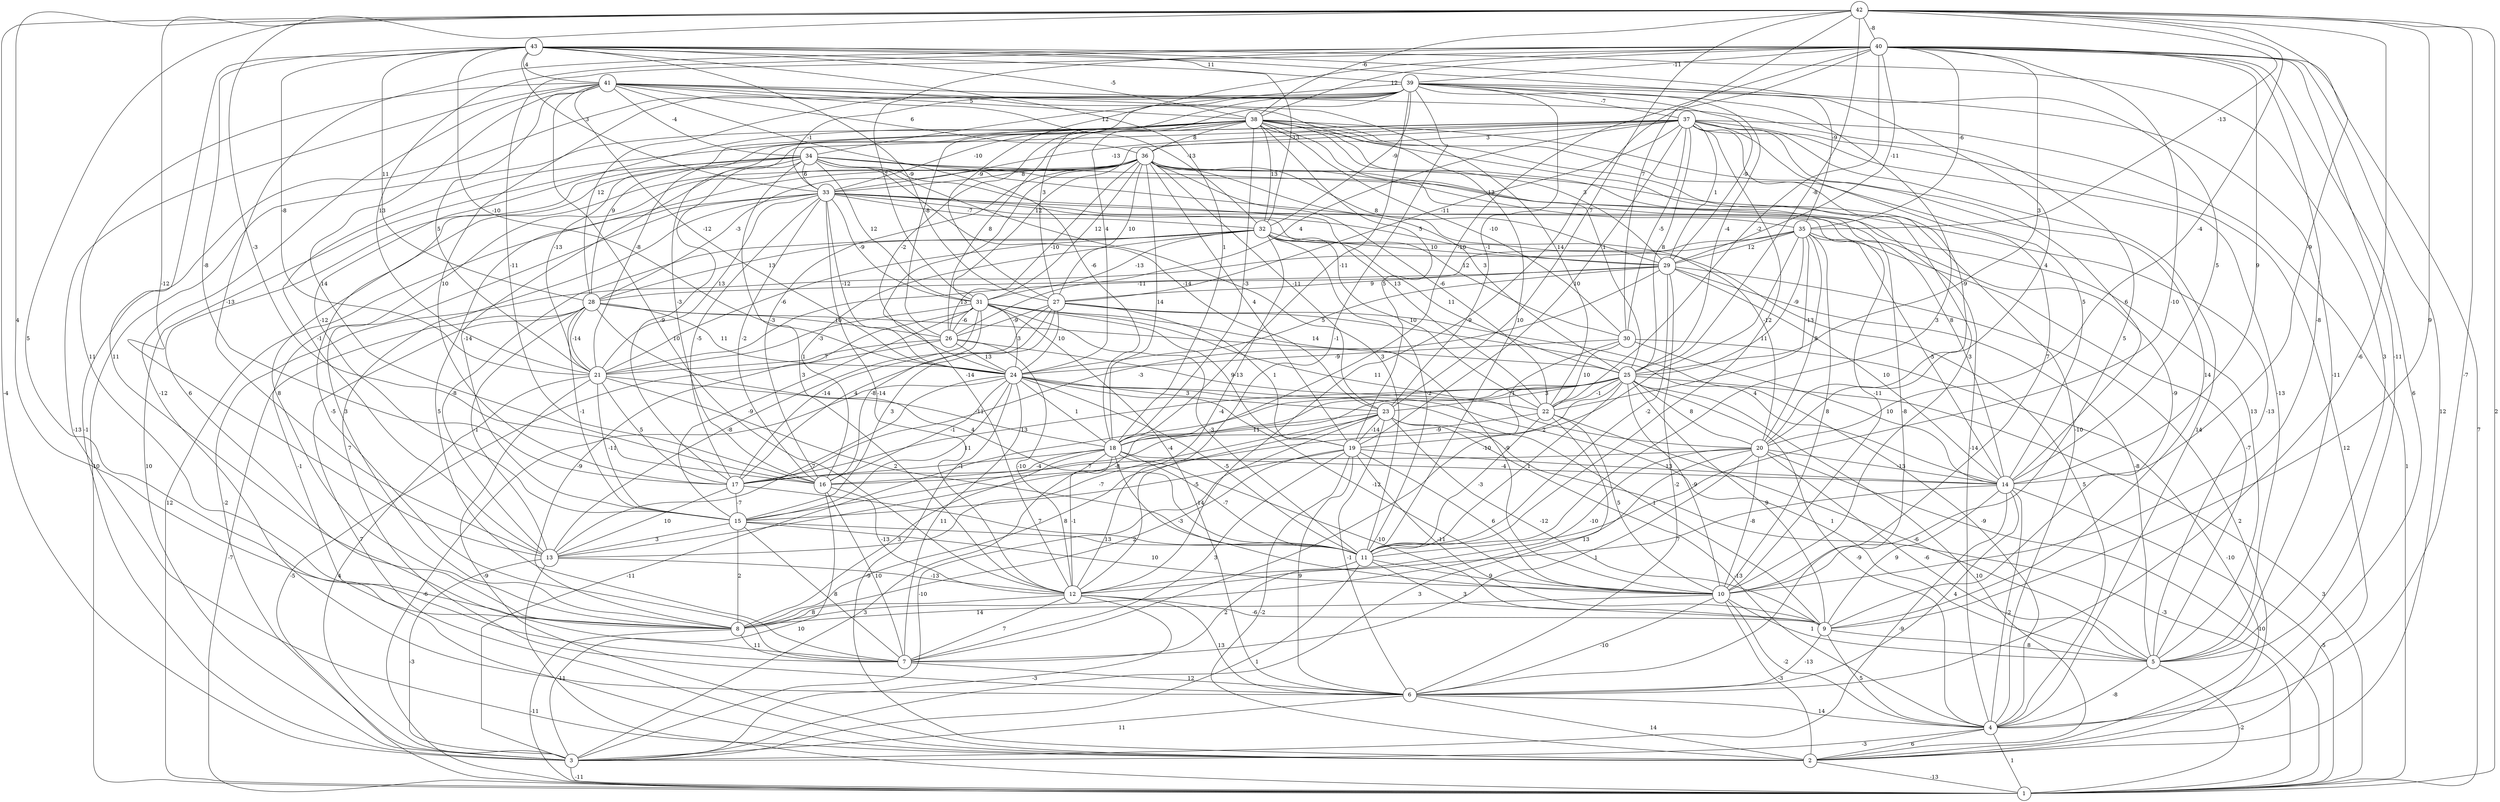 graph { 
	 fontname="Helvetica,Arial,sans-serif" 
	 node [shape = circle]; 
	 43 -- 5 [label = "3"];
	 43 -- 7 [label = "11"];
	 43 -- 14 [label = "5"];
	 43 -- 17 [label = "-8"];
	 43 -- 18 [label = "1"];
	 43 -- 21 [label = "-8"];
	 43 -- 24 [label = "-10"];
	 43 -- 27 [label = "-9"];
	 43 -- 28 [label = "11"];
	 43 -- 32 [label = "-13"];
	 43 -- 33 [label = "3"];
	 43 -- 35 [label = "-9"];
	 43 -- 38 [label = "-5"];
	 43 -- 39 [label = "11"];
	 43 -- 41 [label = "4"];
	 42 -- 1 [label = "2"];
	 42 -- 3 [label = "-4"];
	 42 -- 4 [label = "-7"];
	 42 -- 6 [label = "-6"];
	 42 -- 7 [label = "5"];
	 42 -- 8 [label = "4"];
	 42 -- 9 [label = "9"];
	 42 -- 13 [label = "-12"];
	 42 -- 14 [label = "-9"];
	 42 -- 16 [label = "-3"];
	 42 -- 20 [label = "-4"];
	 42 -- 23 [label = "7"];
	 42 -- 25 [label = "-8"];
	 42 -- 30 [label = "7"];
	 42 -- 35 [label = "-13"];
	 42 -- 38 [label = "-6"];
	 42 -- 40 [label = "-8"];
	 41 -- 2 [label = "-13"];
	 41 -- 6 [label = "-12"];
	 41 -- 8 [label = "11"];
	 41 -- 10 [label = "5"];
	 41 -- 11 [label = "10"];
	 41 -- 12 [label = "10"];
	 41 -- 16 [label = "14"];
	 41 -- 18 [label = "-6"];
	 41 -- 21 [label = "5"];
	 41 -- 22 [label = "14"];
	 41 -- 24 [label = "-12"];
	 41 -- 32 [label = "-13"];
	 41 -- 34 [label = "-4"];
	 41 -- 36 [label = "6"];
	 41 -- 38 [label = "5"];
	 40 -- 1 [label = "7"];
	 40 -- 2 [label = "12"];
	 40 -- 4 [label = "6"];
	 40 -- 5 [label = "-11"];
	 40 -- 10 [label = "-8"];
	 40 -- 11 [label = "-10"];
	 40 -- 12 [label = "-9"];
	 40 -- 13 [label = "-13"];
	 40 -- 14 [label = "9"];
	 40 -- 16 [label = "-11"];
	 40 -- 18 [label = "-10"];
	 40 -- 21 [label = "13"];
	 40 -- 22 [label = "-2"];
	 40 -- 25 [label = "3"];
	 40 -- 27 [label = "-9"];
	 40 -- 29 [label = "-11"];
	 40 -- 31 [label = "7"];
	 40 -- 35 [label = "-6"];
	 40 -- 38 [label = "12"];
	 40 -- 39 [label = "-11"];
	 39 -- 3 [label = "-1"];
	 39 -- 5 [label = "-11"];
	 39 -- 11 [label = "3"];
	 39 -- 12 [label = "-1"];
	 39 -- 17 [label = "10"];
	 39 -- 18 [label = "-11"];
	 39 -- 20 [label = "4"];
	 39 -- 23 [label = "-1"];
	 39 -- 24 [label = "4"];
	 39 -- 25 [label = "-4"];
	 39 -- 26 [label = "-8"];
	 39 -- 27 [label = "3"];
	 39 -- 28 [label = "12"];
	 39 -- 29 [label = "-9"];
	 39 -- 32 [label = "-9"];
	 39 -- 33 [label = "-1"];
	 39 -- 34 [label = "12"];
	 39 -- 37 [label = "-7"];
	 38 -- 1 [label = "10"];
	 38 -- 4 [label = "-10"];
	 38 -- 6 [label = "-8"];
	 38 -- 9 [label = "14"];
	 38 -- 10 [label = "-3"];
	 38 -- 14 [label = "5"];
	 38 -- 15 [label = "-12"];
	 38 -- 18 [label = "-3"];
	 38 -- 19 [label = "5"];
	 38 -- 21 [label = "-13"];
	 38 -- 24 [label = "-2"];
	 38 -- 25 [label = "1"];
	 38 -- 26 [label = "8"];
	 38 -- 28 [label = "9"];
	 38 -- 29 [label = "3"];
	 38 -- 30 [label = "-10"];
	 38 -- 32 [label = "13"];
	 38 -- 33 [label = "-10"];
	 38 -- 36 [label = "8"];
	 37 -- 1 [label = "1"];
	 37 -- 2 [label = "12"];
	 37 -- 4 [label = "14"];
	 37 -- 5 [label = "-13"];
	 37 -- 10 [label = "7"];
	 37 -- 11 [label = "11"];
	 37 -- 13 [label = "-1"];
	 37 -- 14 [label = "6"];
	 37 -- 16 [label = "-3"];
	 37 -- 19 [label = "10"];
	 37 -- 20 [label = "-9"];
	 37 -- 21 [label = "-8"];
	 37 -- 25 [label = "8"];
	 37 -- 26 [label = "4"];
	 37 -- 27 [label = "-11"];
	 37 -- 29 [label = "1"];
	 37 -- 30 [label = "-5"];
	 37 -- 31 [label = "12"];
	 37 -- 33 [label = "-13"];
	 37 -- 36 [label = "3"];
	 36 -- 2 [label = "-1"];
	 36 -- 4 [label = "-14"];
	 36 -- 5 [label = "-13"];
	 36 -- 7 [label = "5"];
	 36 -- 8 [label = "8"];
	 36 -- 12 [label = "-14"];
	 36 -- 16 [label = "-3"];
	 36 -- 18 [label = "14"];
	 36 -- 19 [label = "4"];
	 36 -- 22 [label = "-6"];
	 36 -- 23 [label = "-11"];
	 36 -- 25 [label = "3"];
	 36 -- 26 [label = "-10"];
	 36 -- 27 [label = "10"];
	 36 -- 28 [label = "-3"];
	 36 -- 29 [label = "8"];
	 36 -- 31 [label = "12"];
	 36 -- 33 [label = "8"];
	 36 -- 35 [label = "13"];
	 35 -- 3 [label = "-2"];
	 35 -- 5 [label = "-7"];
	 35 -- 7 [label = "-10"];
	 35 -- 10 [label = "8"];
	 35 -- 14 [label = "-5"];
	 35 -- 20 [label = "8"];
	 35 -- 21 [label = "13"];
	 35 -- 22 [label = "-13"];
	 35 -- 25 [label = "-9"];
	 35 -- 29 [label = "12"];
	 34 -- 3 [label = "10"];
	 34 -- 5 [label = "13"];
	 34 -- 7 [label = "-5"];
	 34 -- 8 [label = "6"];
	 34 -- 9 [label = "-9"];
	 34 -- 11 [label = "3"];
	 34 -- 12 [label = "3"];
	 34 -- 14 [label = "8"];
	 34 -- 15 [label = "-14"];
	 34 -- 17 [label = "-9"];
	 34 -- 22 [label = "13"];
	 34 -- 23 [label = "-14"];
	 34 -- 31 [label = "12"];
	 34 -- 33 [label = "6"];
	 33 -- 1 [label = "12"];
	 33 -- 6 [label = "7"];
	 33 -- 8 [label = "3"];
	 33 -- 10 [label = "-11"];
	 33 -- 12 [label = "-14"];
	 33 -- 16 [label = "-2"];
	 33 -- 17 [label = "-5"];
	 33 -- 20 [label = "-12"];
	 33 -- 21 [label = "13"];
	 33 -- 24 [label = "-12"];
	 33 -- 29 [label = "5"];
	 33 -- 30 [label = "12"];
	 33 -- 31 [label = "-9"];
	 33 -- 32 [label = "-7"];
	 32 -- 4 [label = "5"];
	 32 -- 11 [label = "-2"];
	 32 -- 12 [label = "-4"];
	 32 -- 13 [label = "-8"];
	 32 -- 16 [label = "1"];
	 32 -- 21 [label = "-6"];
	 32 -- 22 [label = "10"];
	 32 -- 25 [label = "11"];
	 32 -- 28 [label = "13"];
	 32 -- 29 [label = "10"];
	 32 -- 31 [label = "-13"];
	 31 -- 6 [label = "14"];
	 31 -- 8 [label = "-9"];
	 31 -- 10 [label = "-9"];
	 31 -- 11 [label = "-3"];
	 31 -- 15 [label = "-9"];
	 31 -- 16 [label = "-8"];
	 31 -- 17 [label = "-14"];
	 31 -- 19 [label = "9"];
	 31 -- 20 [label = "11"];
	 31 -- 21 [label = "-3"];
	 31 -- 24 [label = "3"];
	 31 -- 26 [label = "-6"];
	 30 -- 2 [label = "-10"];
	 30 -- 14 [label = "10"];
	 30 -- 19 [label = "1"];
	 30 -- 22 [label = "10"];
	 30 -- 24 [label = "-9"];
	 29 -- 2 [label = "2"];
	 29 -- 5 [label = "-8"];
	 29 -- 6 [label = "-2"];
	 29 -- 11 [label = "-2"];
	 29 -- 14 [label = "10"];
	 29 -- 17 [label = "-3"];
	 29 -- 24 [label = "5"];
	 29 -- 27 [label = "9"];
	 29 -- 28 [label = "-11"];
	 28 -- 1 [label = "-7"];
	 28 -- 2 [label = "7"];
	 28 -- 11 [label = "4"];
	 28 -- 13 [label = "-1"];
	 28 -- 15 [label = "-1"];
	 28 -- 21 [label = "-14"];
	 28 -- 24 [label = "11"];
	 28 -- 25 [label = "14"];
	 28 -- 26 [label = "10"];
	 27 -- 4 [label = "-9"];
	 27 -- 13 [label = "-8"];
	 27 -- 14 [label = "4"];
	 27 -- 15 [label = "3"];
	 27 -- 17 [label = "4"];
	 27 -- 19 [label = "1"];
	 27 -- 24 [label = "10"];
	 27 -- 26 [label = "-9"];
	 26 -- 1 [label = "-5"];
	 26 -- 12 [label = "-10"];
	 26 -- 21 [label = "7"];
	 26 -- 22 [label = "-13"];
	 26 -- 24 [label = "13"];
	 25 -- 1 [label = "3"];
	 25 -- 2 [label = "10"];
	 25 -- 3 [label = "-11"];
	 25 -- 4 [label = "-9"];
	 25 -- 9 [label = "9"];
	 25 -- 10 [label = "-9"];
	 25 -- 11 [label = "1"];
	 25 -- 13 [label = "-8"];
	 25 -- 15 [label = "-4"];
	 25 -- 16 [label = "2"];
	 25 -- 17 [label = "13"];
	 25 -- 20 [label = "8"];
	 25 -- 22 [label = "-1"];
	 25 -- 23 [label = "3"];
	 24 -- 1 [label = "-6"];
	 24 -- 2 [label = "-9"];
	 24 -- 5 [label = "1"];
	 24 -- 7 [label = "11"];
	 24 -- 9 [label = "1"];
	 24 -- 10 [label = "-12"];
	 24 -- 11 [label = "-5"];
	 24 -- 13 [label = "-7"];
	 24 -- 15 [label = "11"];
	 24 -- 16 [label = "-1"];
	 24 -- 18 [label = "1"];
	 24 -- 23 [label = "3"];
	 23 -- 1 [label = "-3"];
	 23 -- 3 [label = "-10"];
	 23 -- 4 [label = "-13"];
	 23 -- 6 [label = "-1"];
	 23 -- 8 [label = "8"];
	 23 -- 9 [label = "-12"];
	 23 -- 13 [label = "-7"];
	 23 -- 18 [label = "11"];
	 23 -- 19 [label = "-14"];
	 22 -- 3 [label = "3"];
	 22 -- 5 [label = "-6"];
	 22 -- 10 [label = "5"];
	 22 -- 11 [label = "-3"];
	 22 -- 18 [label = "-9"];
	 21 -- 2 [label = "-9"];
	 21 -- 3 [label = "4"];
	 21 -- 11 [label = "2"];
	 21 -- 15 [label = "-11"];
	 21 -- 17 [label = "5"];
	 21 -- 18 [label = "-11"];
	 20 -- 1 [label = "-10"];
	 20 -- 5 [label = "-6"];
	 20 -- 7 [label = "1"];
	 20 -- 8 [label = "13"];
	 20 -- 10 [label = "-8"];
	 20 -- 12 [label = "-10"];
	 20 -- 14 [label = "-13"];
	 20 -- 17 [label = "7"];
	 19 -- 2 [label = "-2"];
	 19 -- 6 [label = "9"];
	 19 -- 7 [label = "3"];
	 19 -- 8 [label = "2"];
	 19 -- 9 [label = "-11"];
	 19 -- 10 [label = "6"];
	 19 -- 14 [label = "13"];
	 19 -- 15 [label = "-5"];
	 18 -- 3 [label = "3"];
	 18 -- 8 [label = "3"];
	 18 -- 9 [label = "-10"];
	 18 -- 10 [label = "-3"];
	 18 -- 11 [label = "-7"];
	 18 -- 12 [label = "-1"];
	 18 -- 14 [label = "-4"];
	 18 -- 16 [label = "-4"];
	 18 -- 17 [label = "-1"];
	 17 -- 11 [label = "7"];
	 17 -- 13 [label = "10"];
	 17 -- 15 [label = "-7"];
	 16 -- 3 [label = "10"];
	 16 -- 7 [label = "10"];
	 16 -- 12 [label = "-13"];
	 15 -- 7 [label = "8"];
	 15 -- 8 [label = "2"];
	 15 -- 10 [label = "10"];
	 15 -- 11 [label = "13"];
	 15 -- 13 [label = "3"];
	 14 -- 1 [label = "-5"];
	 14 -- 3 [label = "-9"];
	 14 -- 4 [label = "-2"];
	 14 -- 6 [label = "4"];
	 14 -- 9 [label = "9"];
	 14 -- 12 [label = "7"];
	 13 -- 1 [label = "-11"];
	 13 -- 3 [label = "-3"];
	 13 -- 12 [label = "-13"];
	 12 -- 3 [label = "-3"];
	 12 -- 6 [label = "13"];
	 12 -- 7 [label = "7"];
	 12 -- 8 [label = "8"];
	 12 -- 9 [label = "-6"];
	 11 -- 3 [label = "1"];
	 11 -- 7 [label = "2"];
	 11 -- 9 [label = "3"];
	 11 -- 10 [label = "9"];
	 10 -- 2 [label = "-3"];
	 10 -- 4 [label = "-2"];
	 10 -- 5 [label = "1"];
	 10 -- 6 [label = "-10"];
	 10 -- 8 [label = "14"];
	 9 -- 4 [label = "5"];
	 9 -- 5 [label = "8"];
	 9 -- 6 [label = "-13"];
	 8 -- 1 [label = "-11"];
	 8 -- 7 [label = "11"];
	 7 -- 6 [label = "12"];
	 6 -- 2 [label = "14"];
	 6 -- 3 [label = "11"];
	 6 -- 4 [label = "14"];
	 5 -- 1 [label = "-2"];
	 5 -- 4 [label = "-8"];
	 4 -- 1 [label = "1"];
	 4 -- 2 [label = "6"];
	 4 -- 3 [label = "-3"];
	 3 -- 1 [label = "-11"];
	 2 -- 1 [label = "-13"];
	 1;
	 2;
	 3;
	 4;
	 5;
	 6;
	 7;
	 8;
	 9;
	 10;
	 11;
	 12;
	 13;
	 14;
	 15;
	 16;
	 17;
	 18;
	 19;
	 20;
	 21;
	 22;
	 23;
	 24;
	 25;
	 26;
	 27;
	 28;
	 29;
	 30;
	 31;
	 32;
	 33;
	 34;
	 35;
	 36;
	 37;
	 38;
	 39;
	 40;
	 41;
	 42;
	 43;
}
